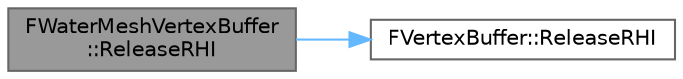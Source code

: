 digraph "FWaterMeshVertexBuffer::ReleaseRHI"
{
 // INTERACTIVE_SVG=YES
 // LATEX_PDF_SIZE
  bgcolor="transparent";
  edge [fontname=Helvetica,fontsize=10,labelfontname=Helvetica,labelfontsize=10];
  node [fontname=Helvetica,fontsize=10,shape=box,height=0.2,width=0.4];
  rankdir="LR";
  Node1 [id="Node000001",label="FWaterMeshVertexBuffer\l::ReleaseRHI",height=0.2,width=0.4,color="gray40", fillcolor="grey60", style="filled", fontcolor="black",tooltip="Releases the RHI resources used by this resource."];
  Node1 -> Node2 [id="edge1_Node000001_Node000002",color="steelblue1",style="solid",tooltip=" "];
  Node2 [id="Node000002",label="FVertexBuffer::ReleaseRHI",height=0.2,width=0.4,color="grey40", fillcolor="white", style="filled",URL="$d6/dfc/classFVertexBuffer.html#a6cf73e4fc6f4deecd68a9de2e61954bf",tooltip="Releases the RHI resources used by this resource."];
}
